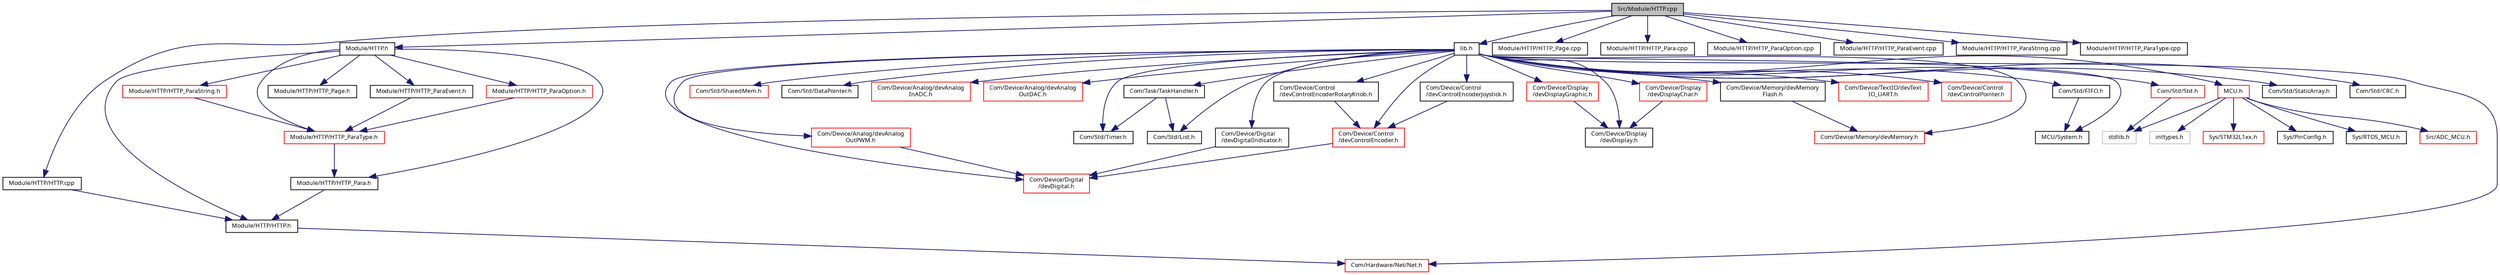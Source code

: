 digraph "Src/Module/HTTP.cpp"
{
  edge [fontname="Sans",fontsize="8",labelfontname="Sans",labelfontsize="8"];
  node [fontname="Sans",fontsize="8",shape=record];
  Node1 [label="Src/Module/HTTP.cpp",height=0.2,width=0.4,color="black", fillcolor="grey75", style="filled", fontcolor="black"];
  Node1 -> Node2 [color="midnightblue",fontsize="8",style="solid",fontname="Sans"];
  Node2 [label="lib.h",height=0.2,width=0.4,color="black", fillcolor="white", style="filled",URL="$lib_8h.html",tooltip="Library main include file. "];
  Node2 -> Node3 [color="midnightblue",fontsize="8",style="solid",fontname="Sans"];
  Node3 [label="MCU/System.h",height=0.2,width=0.4,color="black", fillcolor="white", style="filled",URL="$_system_8h.html"];
  Node2 -> Node4 [color="midnightblue",fontsize="8",style="solid",fontname="Sans"];
  Node4 [label="MCU.h",height=0.2,width=0.4,color="red", fillcolor="white", style="filled",URL="$_m_c_u_8h_source.html"];
  Node4 -> Node5 [color="midnightblue",fontsize="8",style="solid",fontname="Sans"];
  Node5 [label="inttypes.h",height=0.2,width=0.4,color="grey75", fillcolor="white", style="filled"];
  Node4 -> Node6 [color="midnightblue",fontsize="8",style="solid",fontname="Sans"];
  Node6 [label="stdlib.h",height=0.2,width=0.4,color="grey75", fillcolor="white", style="filled"];
  Node4 -> Node7 [color="midnightblue",fontsize="8",style="solid",fontname="Sans"];
  Node7 [label="Sys/STM32L1xx.h",height=0.2,width=0.4,color="red", fillcolor="white", style="filled",URL="$_s_t_m32_l1xx_8h.html",tooltip="CMSIS Cortex-M3 Device Peripheral Access Layer Header File. This file contains all the peripheral reg..."];
  Node4 -> Node8 [color="midnightblue",fontsize="8",style="solid",fontname="Sans"];
  Node8 [label="Sys/PinConfig.h",height=0.2,width=0.4,color="black", fillcolor="white", style="filled",URL="$_pin_config_8h.html"];
  Node4 -> Node9 [color="midnightblue",fontsize="8",style="solid",fontname="Sans"];
  Node9 [label="Sys/RTOS_MCU.h",height=0.2,width=0.4,color="black", fillcolor="white", style="filled",URL="$_r_t_o_s___m_c_u_8h.html"];
  Node4 -> Node10 [color="midnightblue",fontsize="8",style="solid",fontname="Sans"];
  Node10 [label="Src/ADC_MCU.h",height=0.2,width=0.4,color="red", fillcolor="white", style="filled",URL="$_a_d_c___m_c_u_8h.html"];
  Node2 -> Node11 [color="midnightblue",fontsize="8",style="solid",fontname="Sans"];
  Node11 [label="Com/Hardware/Net/Net.h",height=0.2,width=0.4,color="red", fillcolor="white", style="filled",URL="$_net_8h.html"];
  Node2 -> Node12 [color="midnightblue",fontsize="8",style="solid",fontname="Sans"];
  Node12 [label="Com/Std/Std.h",height=0.2,width=0.4,color="red", fillcolor="white", style="filled",URL="$_std_8h.html",tooltip="Standard include file. "];
  Node12 -> Node6 [color="midnightblue",fontsize="8",style="solid",fontname="Sans"];
  Node2 -> Node13 [color="midnightblue",fontsize="8",style="solid",fontname="Sans"];
  Node13 [label="Com/Std/StaticArray.h",height=0.2,width=0.4,color="black", fillcolor="white", style="filled",URL="$_static_array_8h.html"];
  Node2 -> Node14 [color="midnightblue",fontsize="8",style="solid",fontname="Sans"];
  Node14 [label="Com/Std/CRC.h",height=0.2,width=0.4,color="black", fillcolor="white", style="filled",URL="$_c_r_c_8h.html"];
  Node2 -> Node15 [color="midnightblue",fontsize="8",style="solid",fontname="Sans"];
  Node15 [label="Com/Std/List.h",height=0.2,width=0.4,color="black", fillcolor="white", style="filled",URL="$_list_8h.html"];
  Node2 -> Node16 [color="midnightblue",fontsize="8",style="solid",fontname="Sans"];
  Node16 [label="Com/Std/FIFO.h",height=0.2,width=0.4,color="black", fillcolor="white", style="filled",URL="$_fifo_8h.html"];
  Node16 -> Node3 [color="midnightblue",fontsize="8",style="solid",fontname="Sans"];
  Node2 -> Node17 [color="midnightblue",fontsize="8",style="solid",fontname="Sans"];
  Node17 [label="Com/Std/SharedMem.h",height=0.2,width=0.4,color="red", fillcolor="white", style="filled",URL="$_shared_mem_8h.html"];
  Node2 -> Node18 [color="midnightblue",fontsize="8",style="solid",fontname="Sans"];
  Node18 [label="Com/Std/DataPointer.h",height=0.2,width=0.4,color="black", fillcolor="white", style="filled",URL="$_data_pointer_8h.html"];
  Node2 -> Node19 [color="midnightblue",fontsize="8",style="solid",fontname="Sans"];
  Node19 [label="Com/Std/Timer.h",height=0.2,width=0.4,color="black", fillcolor="white", style="filled",URL="$_std_2_timer_8h.html"];
  Node2 -> Node20 [color="midnightblue",fontsize="8",style="solid",fontname="Sans"];
  Node20 [label="Com/Device/Analog/devAnalog\lInADC.h",height=0.2,width=0.4,color="red", fillcolor="white", style="filled",URL="$dev_analog_in_a_d_c_8h.html"];
  Node2 -> Node21 [color="midnightblue",fontsize="8",style="solid",fontname="Sans"];
  Node21 [label="Com/Device/Analog/devAnalog\lOutDAC.h",height=0.2,width=0.4,color="red", fillcolor="white", style="filled",URL="$dev_analog_out_d_a_c_8h.html"];
  Node2 -> Node22 [color="midnightblue",fontsize="8",style="solid",fontname="Sans"];
  Node22 [label="Com/Device/Analog/devAnalog\lOutPWM.h",height=0.2,width=0.4,color="red", fillcolor="white", style="filled",URL="$dev_analog_out_p_w_m_8h.html"];
  Node22 -> Node23 [color="midnightblue",fontsize="8",style="solid",fontname="Sans"];
  Node23 [label="Com/Device/Digital\l/devDigital.h",height=0.2,width=0.4,color="red", fillcolor="white", style="filled",URL="$dev_digital_8h.html"];
  Node2 -> Node23 [color="midnightblue",fontsize="8",style="solid",fontname="Sans"];
  Node2 -> Node24 [color="midnightblue",fontsize="8",style="solid",fontname="Sans"];
  Node24 [label="Com/Device/Digital\l/devDigitalIndicator.h",height=0.2,width=0.4,color="black", fillcolor="white", style="filled",URL="$dev_digital_indicator_8h.html"];
  Node24 -> Node23 [color="midnightblue",fontsize="8",style="solid",fontname="Sans"];
  Node2 -> Node25 [color="midnightblue",fontsize="8",style="solid",fontname="Sans"];
  Node25 [label="Com/Device/Display\l/devDisplay.h",height=0.2,width=0.4,color="black", fillcolor="white", style="filled",URL="$dev_display_8h.html"];
  Node2 -> Node26 [color="midnightblue",fontsize="8",style="solid",fontname="Sans"];
  Node26 [label="Com/Device/Display\l/devDisplayChar.h",height=0.2,width=0.4,color="red", fillcolor="white", style="filled",URL="$dev_display_char_8h.html"];
  Node26 -> Node25 [color="midnightblue",fontsize="8",style="solid",fontname="Sans"];
  Node2 -> Node27 [color="midnightblue",fontsize="8",style="solid",fontname="Sans"];
  Node27 [label="Com/Device/Display\l/devDisplayGraphic.h",height=0.2,width=0.4,color="red", fillcolor="white", style="filled",URL="$dev_display_graphic_8h.html"];
  Node27 -> Node25 [color="midnightblue",fontsize="8",style="solid",fontname="Sans"];
  Node2 -> Node28 [color="midnightblue",fontsize="8",style="solid",fontname="Sans"];
  Node28 [label="Com/Device/Memory/devMemory.h",height=0.2,width=0.4,color="red", fillcolor="white", style="filled",URL="$dev_memory_8h.html"];
  Node2 -> Node29 [color="midnightblue",fontsize="8",style="solid",fontname="Sans"];
  Node29 [label="Com/Device/Memory/devMemory\lFlash.h",height=0.2,width=0.4,color="black", fillcolor="white", style="filled",URL="$dev_memory_flash_8h.html"];
  Node29 -> Node28 [color="midnightblue",fontsize="8",style="solid",fontname="Sans"];
  Node2 -> Node30 [color="midnightblue",fontsize="8",style="solid",fontname="Sans"];
  Node30 [label="Com/Device/TextIO/devText\lIO_UART.h",height=0.2,width=0.4,color="red", fillcolor="white", style="filled",URL="$dev_text_i_o___u_a_r_t_8h.html"];
  Node2 -> Node31 [color="midnightblue",fontsize="8",style="solid",fontname="Sans"];
  Node31 [label="Com/Device/Control\l/devControlEncoder.h",height=0.2,width=0.4,color="red", fillcolor="white", style="filled",URL="$dev_control_encoder_8h.html"];
  Node31 -> Node23 [color="midnightblue",fontsize="8",style="solid",fontname="Sans"];
  Node2 -> Node32 [color="midnightblue",fontsize="8",style="solid",fontname="Sans"];
  Node32 [label="Com/Device/Control\l/devControlEncoderJoystick.h",height=0.2,width=0.4,color="black", fillcolor="white", style="filled",URL="$dev_control_encoder_joystick_8h.html"];
  Node32 -> Node31 [color="midnightblue",fontsize="8",style="solid",fontname="Sans"];
  Node2 -> Node33 [color="midnightblue",fontsize="8",style="solid",fontname="Sans"];
  Node33 [label="Com/Device/Control\l/devControlEncoderRotaryKnob.h",height=0.2,width=0.4,color="black", fillcolor="white", style="filled",URL="$dev_control_encoder_rotaryknob_8h.html"];
  Node33 -> Node31 [color="midnightblue",fontsize="8",style="solid",fontname="Sans"];
  Node2 -> Node34 [color="midnightblue",fontsize="8",style="solid",fontname="Sans"];
  Node34 [label="Com/Device/Control\l/devControlPointer.h",height=0.2,width=0.4,color="red", fillcolor="white", style="filled",URL="$dev_control_pointer_8h.html"];
  Node2 -> Node35 [color="midnightblue",fontsize="8",style="solid",fontname="Sans"];
  Node35 [label="Com/Task/TaskHandler.h",height=0.2,width=0.4,color="black", fillcolor="white", style="filled",URL="$_task_handler_8h.html"];
  Node35 -> Node15 [color="midnightblue",fontsize="8",style="solid",fontname="Sans"];
  Node35 -> Node19 [color="midnightblue",fontsize="8",style="solid",fontname="Sans"];
  Node1 -> Node36 [color="midnightblue",fontsize="8",style="solid",fontname="Sans"];
  Node36 [label="Module/HTTP.h",height=0.2,width=0.4,color="black", fillcolor="white", style="filled",URL="$_h_t_t_p_8h.html"];
  Node36 -> Node37 [color="midnightblue",fontsize="8",style="solid",fontname="Sans"];
  Node37 [label="Module/HTTP/HTTP.h",height=0.2,width=0.4,color="black", fillcolor="white", style="filled",URL="$_h_t_t_p_2_h_t_t_p_8h_source.html"];
  Node37 -> Node11 [color="midnightblue",fontsize="8",style="solid",fontname="Sans"];
  Node36 -> Node38 [color="midnightblue",fontsize="8",style="solid",fontname="Sans"];
  Node38 [label="Module/HTTP/HTTP_Page.h",height=0.2,width=0.4,color="black", fillcolor="white", style="filled",URL="$_h_t_t_p___page_8h.html"];
  Node36 -> Node39 [color="midnightblue",fontsize="8",style="solid",fontname="Sans"];
  Node39 [label="Module/HTTP/HTTP_Para.h",height=0.2,width=0.4,color="black", fillcolor="white", style="filled",URL="$_h_t_t_p___para_8h.html"];
  Node39 -> Node37 [color="midnightblue",fontsize="8",style="solid",fontname="Sans"];
  Node36 -> Node40 [color="midnightblue",fontsize="8",style="solid",fontname="Sans"];
  Node40 [label="Module/HTTP/HTTP_ParaEvent.h",height=0.2,width=0.4,color="black", fillcolor="white", style="filled",URL="$_h_t_t_p___para_event_8h.html"];
  Node40 -> Node41 [color="midnightblue",fontsize="8",style="solid",fontname="Sans"];
  Node41 [label="Module/HTTP/HTTP_ParaType.h",height=0.2,width=0.4,color="red", fillcolor="white", style="filled",URL="$_h_t_t_p___para_type_8h.html"];
  Node41 -> Node39 [color="midnightblue",fontsize="8",style="solid",fontname="Sans"];
  Node36 -> Node42 [color="midnightblue",fontsize="8",style="solid",fontname="Sans"];
  Node42 [label="Module/HTTP/HTTP_ParaOption.h",height=0.2,width=0.4,color="red", fillcolor="white", style="filled",URL="$_h_t_t_p___para_option_8h.html"];
  Node42 -> Node41 [color="midnightblue",fontsize="8",style="solid",fontname="Sans"];
  Node36 -> Node43 [color="midnightblue",fontsize="8",style="solid",fontname="Sans"];
  Node43 [label="Module/HTTP/HTTP_ParaString.h",height=0.2,width=0.4,color="red", fillcolor="white", style="filled",URL="$_h_t_t_p___para_string_8h.html"];
  Node43 -> Node41 [color="midnightblue",fontsize="8",style="solid",fontname="Sans"];
  Node36 -> Node41 [color="midnightblue",fontsize="8",style="solid",fontname="Sans"];
  Node1 -> Node44 [color="midnightblue",fontsize="8",style="solid",fontname="Sans"];
  Node44 [label="Module/HTTP/HTTP.cpp",height=0.2,width=0.4,color="black", fillcolor="white", style="filled",URL="$_h_t_t_p_2_h_t_t_p_8cpp_source.html"];
  Node44 -> Node37 [color="midnightblue",fontsize="8",style="solid",fontname="Sans"];
  Node1 -> Node45 [color="midnightblue",fontsize="8",style="solid",fontname="Sans"];
  Node45 [label="Module/HTTP/HTTP_Page.cpp",height=0.2,width=0.4,color="black", fillcolor="white", style="filled",URL="$http__page_8cpp.html"];
  Node1 -> Node46 [color="midnightblue",fontsize="8",style="solid",fontname="Sans"];
  Node46 [label="Module/HTTP/HTTP_Para.cpp",height=0.2,width=0.4,color="black", fillcolor="white", style="filled",URL="$_h_t_t_p___para_8cpp.html"];
  Node1 -> Node47 [color="midnightblue",fontsize="8",style="solid",fontname="Sans"];
  Node47 [label="Module/HTTP/HTTP_ParaOption.cpp",height=0.2,width=0.4,color="black", fillcolor="white", style="filled",URL="$_h_t_t_p___para_option_8cpp_source.html"];
  Node1 -> Node48 [color="midnightblue",fontsize="8",style="solid",fontname="Sans"];
  Node48 [label="Module/HTTP/HTTP_ParaEvent.cpp",height=0.2,width=0.4,color="black", fillcolor="white", style="filled",URL="$_h_t_t_p___para_event_8cpp.html"];
  Node1 -> Node49 [color="midnightblue",fontsize="8",style="solid",fontname="Sans"];
  Node49 [label="Module/HTTP/HTTP_ParaString.cpp",height=0.2,width=0.4,color="black", fillcolor="white", style="filled",URL="$_h_t_t_p___para_string_8cpp_source.html"];
  Node1 -> Node50 [color="midnightblue",fontsize="8",style="solid",fontname="Sans"];
  Node50 [label="Module/HTTP/HTTP_ParaType.cpp",height=0.2,width=0.4,color="black", fillcolor="white", style="filled",URL="$_h_t_t_p___para_type_8cpp_source.html"];
}
